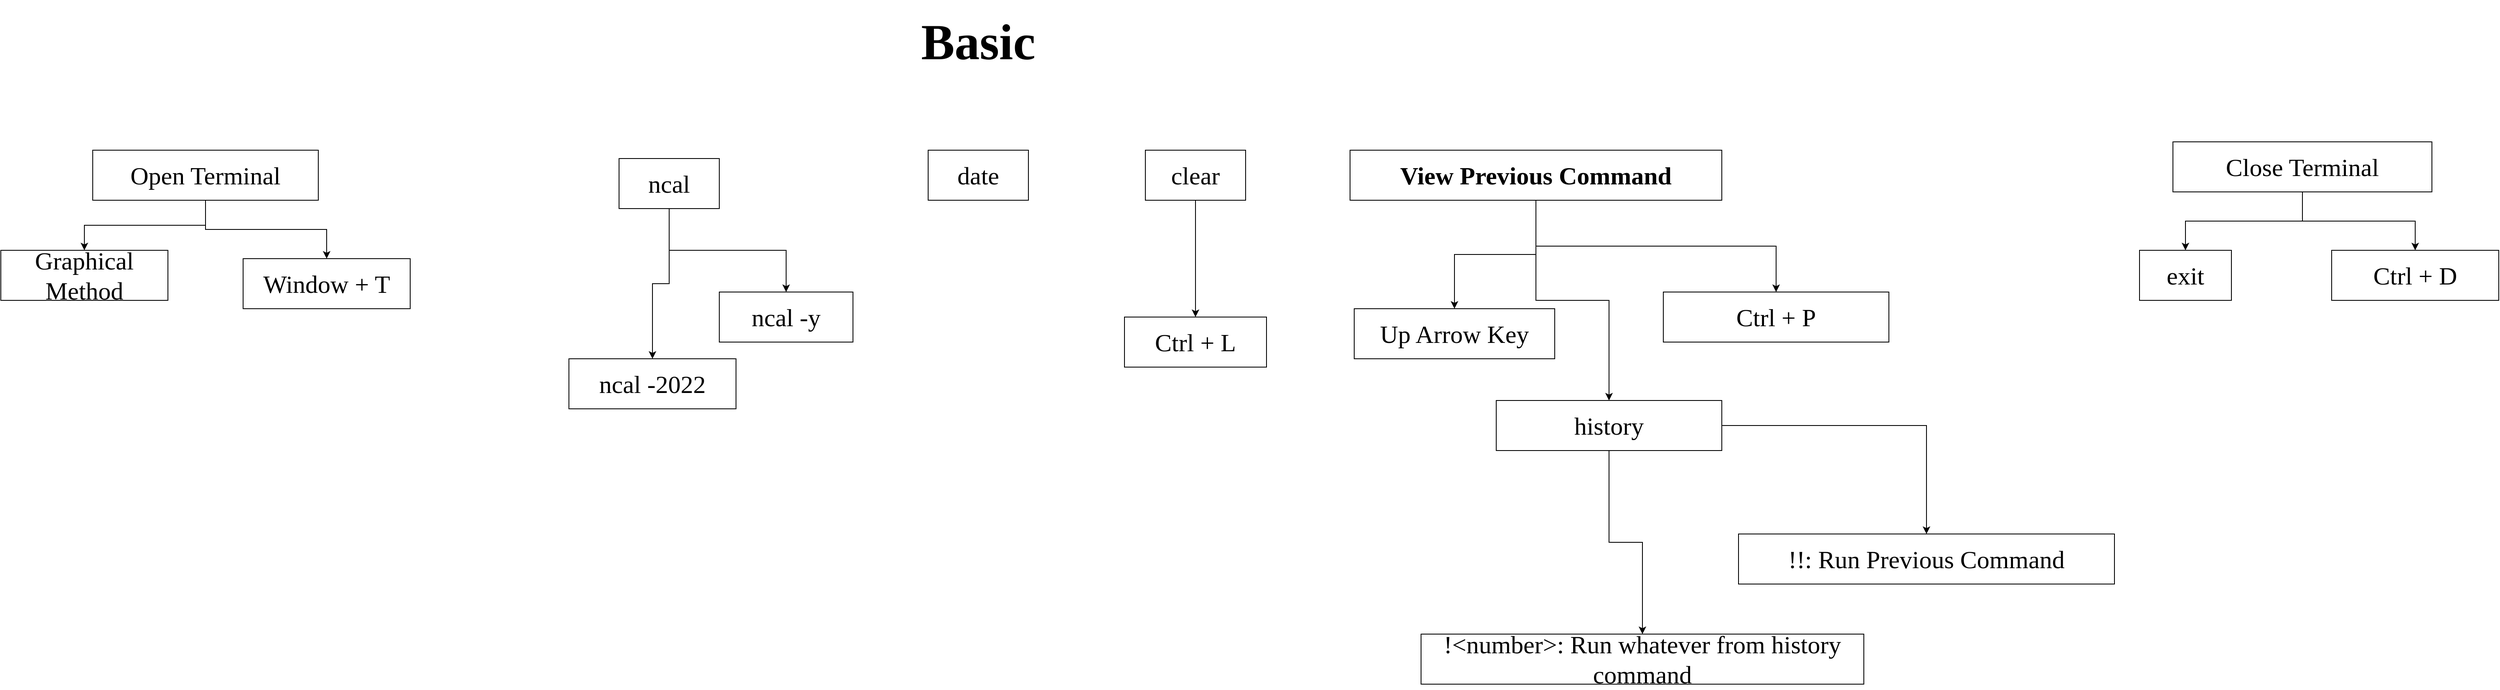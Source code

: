 <mxfile version="16.6.4" type="github">
  <diagram id="YMFxnF5KjNwl7pwPoNxs" name="Linux Terminal">
    <mxGraphModel dx="2847" dy="1073" grid="1" gridSize="10" guides="1" tooltips="1" connect="1" arrows="1" fold="1" page="1" pageScale="1" pageWidth="850" pageHeight="1100" math="0" shadow="0">
      <root>
        <mxCell id="0" />
        <mxCell id="1" parent="0" />
        <mxCell id="TagpkAwl5NkRn56NV983-6" style="edgeStyle=orthogonalEdgeStyle;rounded=0;orthogonalLoop=1;jettySize=auto;html=1;fontFamily=Comfortaa;fontSize=30;" parent="1" source="TagpkAwl5NkRn56NV983-4" target="TagpkAwl5NkRn56NV983-5" edge="1">
          <mxGeometry relative="1" as="geometry" />
        </mxCell>
        <mxCell id="TagpkAwl5NkRn56NV983-8" style="edgeStyle=orthogonalEdgeStyle;rounded=0;orthogonalLoop=1;jettySize=auto;html=1;entryX=0.5;entryY=0;entryDx=0;entryDy=0;fontFamily=Comfortaa;fontSize=30;" parent="1" source="TagpkAwl5NkRn56NV983-4" target="TagpkAwl5NkRn56NV983-7" edge="1">
          <mxGeometry relative="1" as="geometry" />
        </mxCell>
        <mxCell id="TagpkAwl5NkRn56NV983-4" value="ncal" style="rounded=0;whiteSpace=wrap;html=1;fontFamily=Comfortaa;fontSize=30;" parent="1" vertex="1">
          <mxGeometry x="280" y="210" width="120" height="60" as="geometry" />
        </mxCell>
        <mxCell id="TagpkAwl5NkRn56NV983-5" value="ncal -2022" style="rounded=0;whiteSpace=wrap;html=1;fontFamily=Comfortaa;fontSize=30;" parent="1" vertex="1">
          <mxGeometry x="220" y="450" width="200" height="60" as="geometry" />
        </mxCell>
        <mxCell id="TagpkAwl5NkRn56NV983-7" value="ncal -y" style="rounded=0;whiteSpace=wrap;html=1;fontFamily=Comfortaa;fontSize=30;" parent="1" vertex="1">
          <mxGeometry x="400" y="370" width="160" height="60" as="geometry" />
        </mxCell>
        <mxCell id="TagpkAwl5NkRn56NV983-9" value="date" style="rounded=0;whiteSpace=wrap;html=1;fontFamily=Comfortaa;fontSize=30;" parent="1" vertex="1">
          <mxGeometry x="650" y="200" width="120" height="60" as="geometry" />
        </mxCell>
        <mxCell id="TagpkAwl5NkRn56NV983-12" style="edgeStyle=orthogonalEdgeStyle;rounded=0;orthogonalLoop=1;jettySize=auto;html=1;entryX=0.5;entryY=0;entryDx=0;entryDy=0;fontFamily=Comfortaa;fontSize=30;" parent="1" source="TagpkAwl5NkRn56NV983-10" target="TagpkAwl5NkRn56NV983-11" edge="1">
          <mxGeometry relative="1" as="geometry" />
        </mxCell>
        <mxCell id="TagpkAwl5NkRn56NV983-10" value="clear" style="rounded=0;whiteSpace=wrap;html=1;fontFamily=Comfortaa;fontSize=30;" parent="1" vertex="1">
          <mxGeometry x="910" y="200" width="120" height="60" as="geometry" />
        </mxCell>
        <mxCell id="TagpkAwl5NkRn56NV983-11" value="Ctrl + L" style="rounded=0;whiteSpace=wrap;html=1;fontFamily=Comfortaa;fontSize=30;" parent="1" vertex="1">
          <mxGeometry x="885" y="400" width="170" height="60" as="geometry" />
        </mxCell>
        <mxCell id="TagpkAwl5NkRn56NV983-13" value="Basic" style="text;html=1;strokeColor=none;fillColor=none;align=center;verticalAlign=middle;whiteSpace=wrap;rounded=0;fontFamily=Comfortaa;fontSize=60;fontStyle=1" parent="1" vertex="1">
          <mxGeometry x="600" y="20" width="220" height="100" as="geometry" />
        </mxCell>
        <mxCell id="TagpkAwl5NkRn56NV983-20" style="edgeStyle=orthogonalEdgeStyle;rounded=0;orthogonalLoop=1;jettySize=auto;html=1;fontFamily=Comfortaa;fontSize=60;" parent="1" source="TagpkAwl5NkRn56NV983-15" target="TagpkAwl5NkRn56NV983-17" edge="1">
          <mxGeometry relative="1" as="geometry" />
        </mxCell>
        <mxCell id="TagpkAwl5NkRn56NV983-21" style="edgeStyle=orthogonalEdgeStyle;rounded=0;orthogonalLoop=1;jettySize=auto;html=1;fontFamily=Comfortaa;fontSize=60;" parent="1" source="TagpkAwl5NkRn56NV983-15" target="TagpkAwl5NkRn56NV983-18" edge="1">
          <mxGeometry relative="1" as="geometry" />
        </mxCell>
        <mxCell id="TagpkAwl5NkRn56NV983-22" style="edgeStyle=orthogonalEdgeStyle;rounded=0;orthogonalLoop=1;jettySize=auto;html=1;fontFamily=Comfortaa;fontSize=60;" parent="1" source="TagpkAwl5NkRn56NV983-15" target="TagpkAwl5NkRn56NV983-19" edge="1">
          <mxGeometry relative="1" as="geometry" />
        </mxCell>
        <mxCell id="TagpkAwl5NkRn56NV983-15" value="View Previous Command" style="rounded=0;whiteSpace=wrap;html=1;fontFamily=Comfortaa;fontSize=30;fontStyle=1" parent="1" vertex="1">
          <mxGeometry x="1155" y="200" width="445" height="60" as="geometry" />
        </mxCell>
        <mxCell id="TagpkAwl5NkRn56NV983-17" value="Up Arrow Key" style="rounded=0;whiteSpace=wrap;html=1;fontFamily=Comfortaa;fontSize=30;" parent="1" vertex="1">
          <mxGeometry x="1160" y="390" width="240" height="60" as="geometry" />
        </mxCell>
        <mxCell id="gG5mCtlvFSFJff17jwIa-3" style="edgeStyle=orthogonalEdgeStyle;rounded=0;orthogonalLoop=1;jettySize=auto;html=1;" edge="1" parent="1" source="TagpkAwl5NkRn56NV983-18" target="gG5mCtlvFSFJff17jwIa-2">
          <mxGeometry relative="1" as="geometry" />
        </mxCell>
        <mxCell id="gG5mCtlvFSFJff17jwIa-5" style="edgeStyle=orthogonalEdgeStyle;rounded=0;orthogonalLoop=1;jettySize=auto;html=1;" edge="1" parent="1" source="TagpkAwl5NkRn56NV983-18" target="gG5mCtlvFSFJff17jwIa-4">
          <mxGeometry relative="1" as="geometry" />
        </mxCell>
        <mxCell id="TagpkAwl5NkRn56NV983-18" value="history" style="rounded=0;whiteSpace=wrap;html=1;fontFamily=Comfortaa;fontSize=30;" parent="1" vertex="1">
          <mxGeometry x="1330" y="500" width="270" height="60" as="geometry" />
        </mxCell>
        <mxCell id="TagpkAwl5NkRn56NV983-19" value="Ctrl + P" style="rounded=0;whiteSpace=wrap;html=1;fontFamily=Comfortaa;fontSize=30;" parent="1" vertex="1">
          <mxGeometry x="1530" y="370" width="270" height="60" as="geometry" />
        </mxCell>
        <mxCell id="gG5mCtlvFSFJff17jwIa-2" value="!!: Run Previous Command" style="rounded=0;whiteSpace=wrap;html=1;fontFamily=Comfortaa;fontSize=30;" vertex="1" parent="1">
          <mxGeometry x="1620" y="660" width="450" height="60" as="geometry" />
        </mxCell>
        <mxCell id="gG5mCtlvFSFJff17jwIa-4" value="!&amp;lt;number&amp;gt;: Run whatever from history command" style="rounded=0;whiteSpace=wrap;html=1;fontFamily=Comfortaa;fontSize=30;" vertex="1" parent="1">
          <mxGeometry x="1240" y="780" width="530" height="60" as="geometry" />
        </mxCell>
        <mxCell id="gG5mCtlvFSFJff17jwIa-9" style="edgeStyle=orthogonalEdgeStyle;rounded=0;orthogonalLoop=1;jettySize=auto;html=1;" edge="1" parent="1" source="gG5mCtlvFSFJff17jwIa-6" target="gG5mCtlvFSFJff17jwIa-7">
          <mxGeometry relative="1" as="geometry" />
        </mxCell>
        <mxCell id="gG5mCtlvFSFJff17jwIa-10" style="edgeStyle=orthogonalEdgeStyle;rounded=0;orthogonalLoop=1;jettySize=auto;html=1;" edge="1" parent="1" source="gG5mCtlvFSFJff17jwIa-6" target="gG5mCtlvFSFJff17jwIa-8">
          <mxGeometry relative="1" as="geometry" />
        </mxCell>
        <mxCell id="gG5mCtlvFSFJff17jwIa-6" value="Close Terminal" style="rounded=0;whiteSpace=wrap;html=1;fontFamily=Comfortaa;fontSize=30;" vertex="1" parent="1">
          <mxGeometry x="2140" y="190" width="310" height="60" as="geometry" />
        </mxCell>
        <mxCell id="gG5mCtlvFSFJff17jwIa-7" value="exit" style="rounded=0;whiteSpace=wrap;html=1;fontFamily=Comfortaa;fontSize=30;" vertex="1" parent="1">
          <mxGeometry x="2100" y="320" width="110" height="60" as="geometry" />
        </mxCell>
        <mxCell id="gG5mCtlvFSFJff17jwIa-8" value="Ctrl + D" style="rounded=0;whiteSpace=wrap;html=1;fontFamily=Comfortaa;fontSize=30;" vertex="1" parent="1">
          <mxGeometry x="2330" y="320" width="200" height="60" as="geometry" />
        </mxCell>
        <mxCell id="gG5mCtlvFSFJff17jwIa-14" style="edgeStyle=orthogonalEdgeStyle;rounded=0;orthogonalLoop=1;jettySize=auto;html=1;" edge="1" parent="1" source="gG5mCtlvFSFJff17jwIa-11" target="gG5mCtlvFSFJff17jwIa-12">
          <mxGeometry relative="1" as="geometry" />
        </mxCell>
        <mxCell id="gG5mCtlvFSFJff17jwIa-15" style="edgeStyle=orthogonalEdgeStyle;rounded=0;orthogonalLoop=1;jettySize=auto;html=1;" edge="1" parent="1" source="gG5mCtlvFSFJff17jwIa-11" target="gG5mCtlvFSFJff17jwIa-13">
          <mxGeometry relative="1" as="geometry" />
        </mxCell>
        <mxCell id="gG5mCtlvFSFJff17jwIa-11" value="Open Terminal" style="rounded=0;whiteSpace=wrap;html=1;fontFamily=Comfortaa;fontSize=30;" vertex="1" parent="1">
          <mxGeometry x="-350" y="200" width="270" height="60" as="geometry" />
        </mxCell>
        <mxCell id="gG5mCtlvFSFJff17jwIa-12" value="Graphical Method" style="rounded=0;whiteSpace=wrap;html=1;fontFamily=Comfortaa;fontSize=30;" vertex="1" parent="1">
          <mxGeometry x="-460" y="320" width="200" height="60" as="geometry" />
        </mxCell>
        <mxCell id="gG5mCtlvFSFJff17jwIa-13" value="Window + T" style="rounded=0;whiteSpace=wrap;html=1;fontFamily=Comfortaa;fontSize=30;" vertex="1" parent="1">
          <mxGeometry x="-170" y="330" width="200" height="60" as="geometry" />
        </mxCell>
      </root>
    </mxGraphModel>
  </diagram>
</mxfile>
